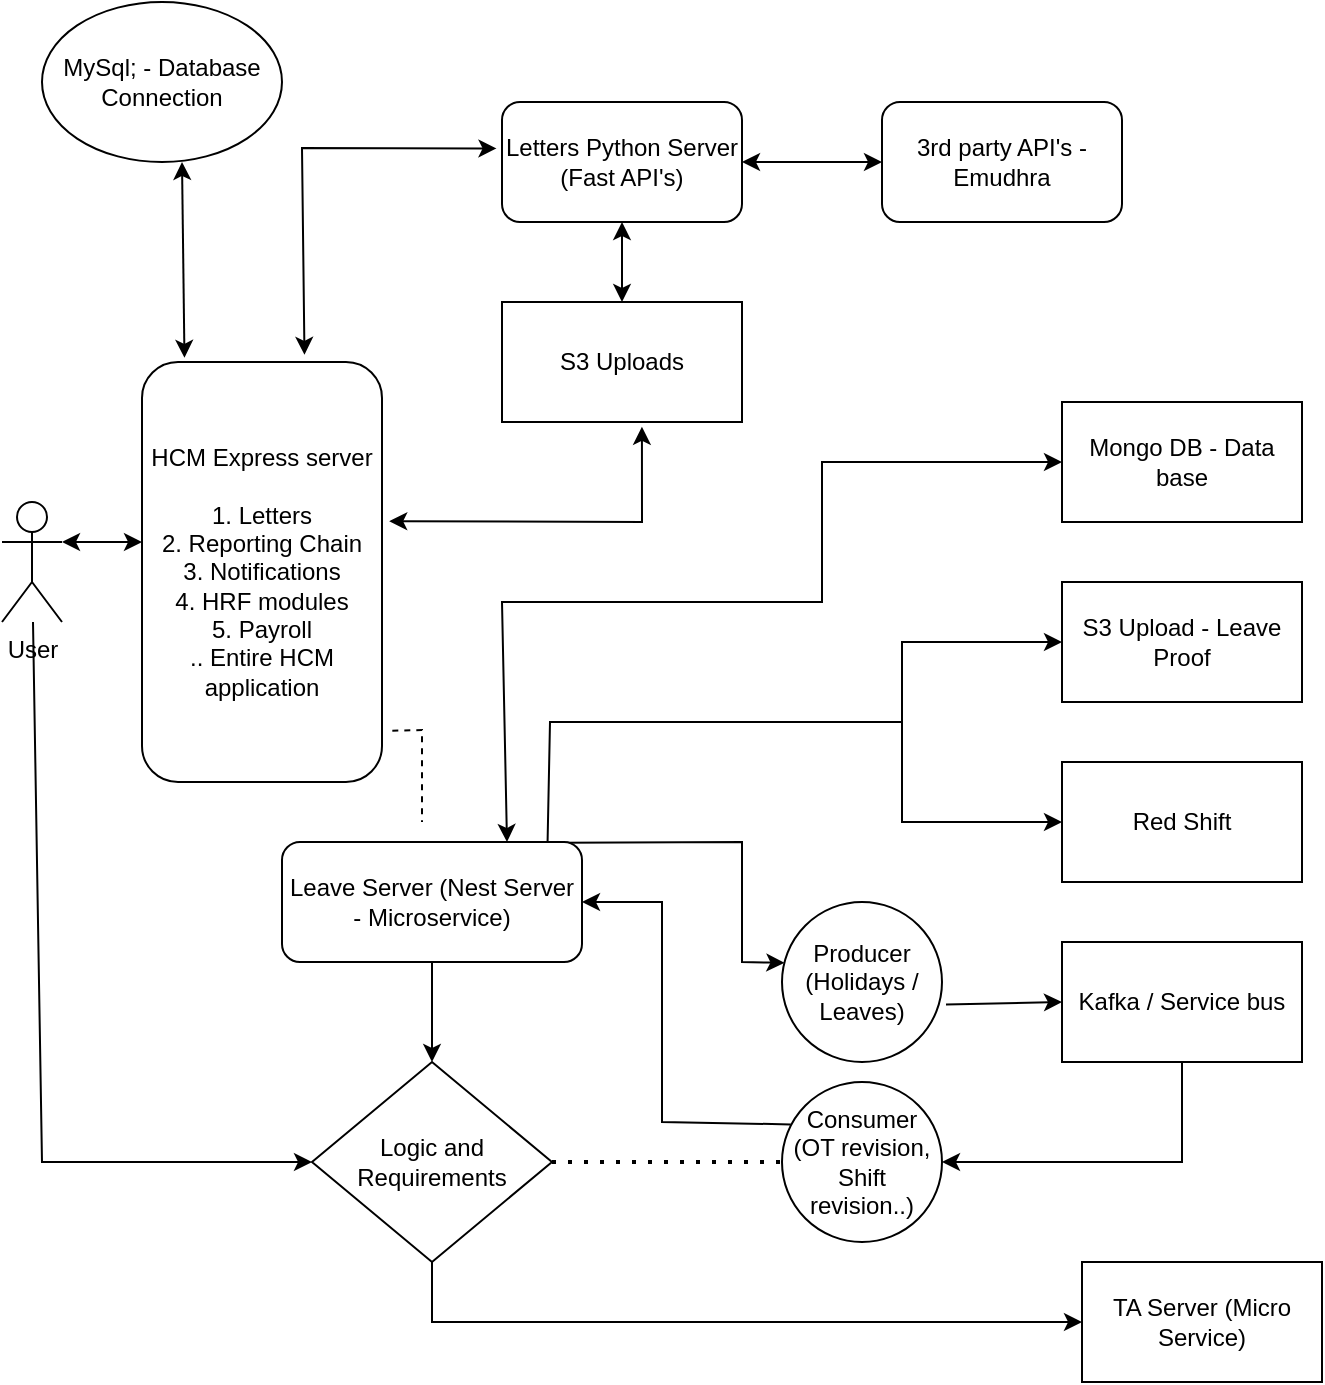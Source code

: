 <mxfile version="22.1.4" type="device">
  <diagram name="Page-1" id="MWkxgZOEvbmGifgWwFDQ">
    <mxGraphModel dx="1050" dy="600" grid="1" gridSize="10" guides="1" tooltips="1" connect="1" arrows="1" fold="1" page="1" pageScale="1" pageWidth="850" pageHeight="1100" math="0" shadow="0">
      <root>
        <mxCell id="0" />
        <mxCell id="1" parent="0" />
        <mxCell id="LZe3w7y_yCDvtBB3AC6U-3" value="User" style="shape=umlActor;verticalLabelPosition=bottom;verticalAlign=top;html=1;outlineConnect=0;" vertex="1" parent="1">
          <mxGeometry x="30" y="310" width="30" height="60" as="geometry" />
        </mxCell>
        <mxCell id="LZe3w7y_yCDvtBB3AC6U-7" value="HCM Express server&lt;br&gt;&lt;br&gt;1. Letters&lt;br&gt;2. Reporting Chain&lt;br&gt;3. Notifications&lt;br&gt;4. HRF modules&lt;br&gt;5. Payroll&lt;br&gt;.. Entire HCM application&lt;br&gt;" style="rounded=1;whiteSpace=wrap;html=1;" vertex="1" parent="1">
          <mxGeometry x="100" y="240" width="120" height="210" as="geometry" />
        </mxCell>
        <mxCell id="LZe3w7y_yCDvtBB3AC6U-8" value="Letters Python Server (Fast API&#39;s)" style="rounded=1;whiteSpace=wrap;html=1;" vertex="1" parent="1">
          <mxGeometry x="280" y="110" width="120" height="60" as="geometry" />
        </mxCell>
        <mxCell id="LZe3w7y_yCDvtBB3AC6U-9" value="3rd party API&#39;s - Emudhra" style="rounded=1;whiteSpace=wrap;html=1;" vertex="1" parent="1">
          <mxGeometry x="470" y="110" width="120" height="60" as="geometry" />
        </mxCell>
        <mxCell id="LZe3w7y_yCDvtBB3AC6U-10" value="S3 Uploads" style="rounded=0;whiteSpace=wrap;html=1;" vertex="1" parent="1">
          <mxGeometry x="280" y="210" width="120" height="60" as="geometry" />
        </mxCell>
        <mxCell id="LZe3w7y_yCDvtBB3AC6U-12" value="" style="endArrow=classic;startArrow=classic;html=1;rounded=0;entryX=-0.023;entryY=0.387;entryDx=0;entryDy=0;entryPerimeter=0;exitX=0.677;exitY=-0.017;exitDx=0;exitDy=0;exitPerimeter=0;" edge="1" parent="1" source="LZe3w7y_yCDvtBB3AC6U-7" target="LZe3w7y_yCDvtBB3AC6U-8">
          <mxGeometry width="50" height="50" relative="1" as="geometry">
            <mxPoint x="180" y="230" as="sourcePoint" />
            <mxPoint x="240" y="150" as="targetPoint" />
            <Array as="points">
              <mxPoint x="180" y="133" />
            </Array>
          </mxGeometry>
        </mxCell>
        <mxCell id="LZe3w7y_yCDvtBB3AC6U-13" value="" style="endArrow=classic;startArrow=classic;html=1;rounded=0;exitX=1;exitY=0.5;exitDx=0;exitDy=0;" edge="1" parent="1" source="LZe3w7y_yCDvtBB3AC6U-8">
          <mxGeometry width="50" height="50" relative="1" as="geometry">
            <mxPoint x="420" y="190" as="sourcePoint" />
            <mxPoint x="470" y="140" as="targetPoint" />
          </mxGeometry>
        </mxCell>
        <mxCell id="LZe3w7y_yCDvtBB3AC6U-14" value="" style="endArrow=classic;startArrow=classic;html=1;rounded=0;exitX=0.5;exitY=0;exitDx=0;exitDy=0;" edge="1" parent="1" source="LZe3w7y_yCDvtBB3AC6U-10">
          <mxGeometry width="50" height="50" relative="1" as="geometry">
            <mxPoint x="290" y="220" as="sourcePoint" />
            <mxPoint x="340" y="170" as="targetPoint" />
          </mxGeometry>
        </mxCell>
        <mxCell id="LZe3w7y_yCDvtBB3AC6U-15" value="" style="endArrow=classic;startArrow=classic;html=1;rounded=0;exitX=1;exitY=0.333;exitDx=0;exitDy=0;exitPerimeter=0;" edge="1" parent="1" source="LZe3w7y_yCDvtBB3AC6U-3">
          <mxGeometry width="50" height="50" relative="1" as="geometry">
            <mxPoint x="50" y="380" as="sourcePoint" />
            <mxPoint x="100" y="330" as="targetPoint" />
          </mxGeometry>
        </mxCell>
        <mxCell id="LZe3w7y_yCDvtBB3AC6U-17" value="" style="endArrow=classic;startArrow=classic;html=1;rounded=0;exitX=1.03;exitY=0.379;exitDx=0;exitDy=0;exitPerimeter=0;entryX=0.583;entryY=1.04;entryDx=0;entryDy=0;entryPerimeter=0;" edge="1" parent="1" source="LZe3w7y_yCDvtBB3AC6U-7" target="LZe3w7y_yCDvtBB3AC6U-10">
          <mxGeometry width="50" height="50" relative="1" as="geometry">
            <mxPoint x="300" y="330" as="sourcePoint" />
            <mxPoint x="350" y="280" as="targetPoint" />
            <Array as="points">
              <mxPoint x="350" y="320" />
            </Array>
          </mxGeometry>
        </mxCell>
        <mxCell id="LZe3w7y_yCDvtBB3AC6U-18" value="MySql; - Database Connection" style="ellipse;whiteSpace=wrap;html=1;" vertex="1" parent="1">
          <mxGeometry x="50" y="60" width="120" height="80" as="geometry" />
        </mxCell>
        <mxCell id="LZe3w7y_yCDvtBB3AC6U-19" value="" style="endArrow=classic;startArrow=classic;html=1;rounded=0;exitX=0.177;exitY=-0.01;exitDx=0;exitDy=0;exitPerimeter=0;" edge="1" parent="1" source="LZe3w7y_yCDvtBB3AC6U-7">
          <mxGeometry width="50" height="50" relative="1" as="geometry">
            <mxPoint x="70" y="190" as="sourcePoint" />
            <mxPoint x="120" y="140" as="targetPoint" />
          </mxGeometry>
        </mxCell>
        <mxCell id="LZe3w7y_yCDvtBB3AC6U-20" value="Mongo DB - Data base" style="rounded=0;whiteSpace=wrap;html=1;" vertex="1" parent="1">
          <mxGeometry x="560" y="260" width="120" height="60" as="geometry" />
        </mxCell>
        <mxCell id="LZe3w7y_yCDvtBB3AC6U-21" value="S3 Upload - Leave Proof" style="rounded=0;whiteSpace=wrap;html=1;" vertex="1" parent="1">
          <mxGeometry x="560" y="350" width="120" height="60" as="geometry" />
        </mxCell>
        <mxCell id="LZe3w7y_yCDvtBB3AC6U-23" value="Red Shift" style="rounded=0;whiteSpace=wrap;html=1;" vertex="1" parent="1">
          <mxGeometry x="560" y="440" width="120" height="60" as="geometry" />
        </mxCell>
        <mxCell id="LZe3w7y_yCDvtBB3AC6U-24" value="Kafka / Service bus" style="rounded=0;whiteSpace=wrap;html=1;" vertex="1" parent="1">
          <mxGeometry x="560" y="530" width="120" height="60" as="geometry" />
        </mxCell>
        <mxCell id="LZe3w7y_yCDvtBB3AC6U-25" value="TA Server (Micro Service)" style="rounded=0;whiteSpace=wrap;html=1;" vertex="1" parent="1">
          <mxGeometry x="570" y="690" width="120" height="60" as="geometry" />
        </mxCell>
        <mxCell id="LZe3w7y_yCDvtBB3AC6U-26" value="Logic and Requirements" style="rhombus;whiteSpace=wrap;html=1;" vertex="1" parent="1">
          <mxGeometry x="185" y="590" width="120" height="100" as="geometry" />
        </mxCell>
        <mxCell id="LZe3w7y_yCDvtBB3AC6U-27" value="" style="endArrow=classic;html=1;rounded=0;exitX=0.885;exitY=0.033;exitDx=0;exitDy=0;exitPerimeter=0;" edge="1" parent="1" source="LZe3w7y_yCDvtBB3AC6U-16">
          <mxGeometry width="50" height="50" relative="1" as="geometry">
            <mxPoint x="510" y="520" as="sourcePoint" />
            <mxPoint x="560" y="470" as="targetPoint" />
            <Array as="points">
              <mxPoint x="304" y="420" />
              <mxPoint x="480" y="420" />
              <mxPoint x="480" y="470" />
            </Array>
          </mxGeometry>
        </mxCell>
        <mxCell id="LZe3w7y_yCDvtBB3AC6U-28" value="" style="endArrow=classic;html=1;rounded=0;" edge="1" parent="1">
          <mxGeometry width="50" height="50" relative="1" as="geometry">
            <mxPoint x="440" y="420" as="sourcePoint" />
            <mxPoint x="560" y="380" as="targetPoint" />
            <Array as="points">
              <mxPoint x="480" y="420" />
              <mxPoint x="480" y="380" />
            </Array>
          </mxGeometry>
        </mxCell>
        <mxCell id="LZe3w7y_yCDvtBB3AC6U-29" value="" style="endArrow=classic;startArrow=classic;html=1;rounded=0;exitX=0.75;exitY=0;exitDx=0;exitDy=0;" edge="1" parent="1" source="LZe3w7y_yCDvtBB3AC6U-16">
          <mxGeometry width="50" height="50" relative="1" as="geometry">
            <mxPoint x="510" y="340" as="sourcePoint" />
            <mxPoint x="560" y="290" as="targetPoint" />
            <Array as="points">
              <mxPoint x="280" y="360" />
              <mxPoint x="440" y="360" />
              <mxPoint x="440" y="290" />
            </Array>
          </mxGeometry>
        </mxCell>
        <mxCell id="LZe3w7y_yCDvtBB3AC6U-30" value="Producer (Holidays / Leaves)" style="ellipse;whiteSpace=wrap;html=1;aspect=fixed;" vertex="1" parent="1">
          <mxGeometry x="420" y="510" width="80" height="80" as="geometry" />
        </mxCell>
        <mxCell id="LZe3w7y_yCDvtBB3AC6U-31" value="" style="endArrow=classic;html=1;rounded=0;exitX=1.025;exitY=0.64;exitDx=0;exitDy=0;exitPerimeter=0;" edge="1" parent="1" source="LZe3w7y_yCDvtBB3AC6U-30">
          <mxGeometry width="50" height="50" relative="1" as="geometry">
            <mxPoint x="510" y="560" as="sourcePoint" />
            <mxPoint x="560" y="560" as="targetPoint" />
          </mxGeometry>
        </mxCell>
        <mxCell id="LZe3w7y_yCDvtBB3AC6U-32" value="" style="endArrow=classic;html=1;rounded=0;exitX=0.928;exitY=0.007;exitDx=0;exitDy=0;exitPerimeter=0;entryX=0.015;entryY=0.38;entryDx=0;entryDy=0;entryPerimeter=0;" edge="1" parent="1" source="LZe3w7y_yCDvtBB3AC6U-16" target="LZe3w7y_yCDvtBB3AC6U-30">
          <mxGeometry width="50" height="50" relative="1" as="geometry">
            <mxPoint x="320" y="470" as="sourcePoint" />
            <mxPoint x="420" y="540" as="targetPoint" />
            <Array as="points">
              <mxPoint x="400" y="480" />
              <mxPoint x="400" y="540" />
            </Array>
          </mxGeometry>
        </mxCell>
        <mxCell id="LZe3w7y_yCDvtBB3AC6U-34" value="" style="endArrow=none;dashed=1;html=1;rounded=0;exitX=1.043;exitY=0.878;exitDx=0;exitDy=0;exitPerimeter=0;" edge="1" parent="1" source="LZe3w7y_yCDvtBB3AC6U-7">
          <mxGeometry width="50" height="50" relative="1" as="geometry">
            <mxPoint x="350" y="480" as="sourcePoint" />
            <mxPoint x="240" y="470" as="targetPoint" />
            <Array as="points">
              <mxPoint x="240" y="424" />
            </Array>
          </mxGeometry>
        </mxCell>
        <mxCell id="LZe3w7y_yCDvtBB3AC6U-37" value="" style="endArrow=classic;html=1;rounded=0;exitX=0.5;exitY=1;exitDx=0;exitDy=0;entryX=0;entryY=0.5;entryDx=0;entryDy=0;" edge="1" parent="1" source="LZe3w7y_yCDvtBB3AC6U-26" target="LZe3w7y_yCDvtBB3AC6U-25">
          <mxGeometry width="50" height="50" relative="1" as="geometry">
            <mxPoint x="350" y="480" as="sourcePoint" />
            <mxPoint x="300" y="630" as="targetPoint" />
            <Array as="points">
              <mxPoint x="245" y="720" />
            </Array>
          </mxGeometry>
        </mxCell>
        <mxCell id="LZe3w7y_yCDvtBB3AC6U-38" value="" style="endArrow=classic;html=1;rounded=0;entryX=0;entryY=0.5;entryDx=0;entryDy=0;" edge="1" parent="1" source="LZe3w7y_yCDvtBB3AC6U-3" target="LZe3w7y_yCDvtBB3AC6U-26">
          <mxGeometry width="50" height="50" relative="1" as="geometry">
            <mxPoint x="380" y="390" as="sourcePoint" />
            <mxPoint x="45" y="531.6" as="targetPoint" />
            <Array as="points">
              <mxPoint x="50" y="640" />
            </Array>
          </mxGeometry>
        </mxCell>
        <mxCell id="LZe3w7y_yCDvtBB3AC6U-16" value="Leave Server (Nest Server - Microservice)" style="rounded=1;whiteSpace=wrap;html=1;" vertex="1" parent="1">
          <mxGeometry x="170" y="480" width="150" height="60" as="geometry" />
        </mxCell>
        <mxCell id="LZe3w7y_yCDvtBB3AC6U-40" value="" style="endArrow=none;dashed=1;html=1;dashPattern=1 3;strokeWidth=2;rounded=0;exitX=1;exitY=0.5;exitDx=0;exitDy=0;entryX=0;entryY=0.5;entryDx=0;entryDy=0;" edge="1" parent="1" source="LZe3w7y_yCDvtBB3AC6U-26" target="LZe3w7y_yCDvtBB3AC6U-42">
          <mxGeometry width="50" height="50" relative="1" as="geometry">
            <mxPoint x="390" y="490" as="sourcePoint" />
            <mxPoint x="410" y="640" as="targetPoint" />
            <Array as="points" />
          </mxGeometry>
        </mxCell>
        <mxCell id="LZe3w7y_yCDvtBB3AC6U-41" value="" style="endArrow=classic;html=1;rounded=0;exitX=0.5;exitY=1;exitDx=0;exitDy=0;entryX=0.5;entryY=0;entryDx=0;entryDy=0;" edge="1" parent="1" source="LZe3w7y_yCDvtBB3AC6U-16" target="LZe3w7y_yCDvtBB3AC6U-26">
          <mxGeometry width="50" height="50" relative="1" as="geometry">
            <mxPoint x="390" y="490" as="sourcePoint" />
            <mxPoint x="340" y="540" as="targetPoint" />
            <Array as="points" />
          </mxGeometry>
        </mxCell>
        <mxCell id="LZe3w7y_yCDvtBB3AC6U-42" value="Consumer (OT revision, Shift revision..)" style="ellipse;whiteSpace=wrap;html=1;aspect=fixed;" vertex="1" parent="1">
          <mxGeometry x="420" y="600" width="80" height="80" as="geometry" />
        </mxCell>
        <mxCell id="LZe3w7y_yCDvtBB3AC6U-43" value="" style="endArrow=classic;html=1;rounded=0;exitX=0.5;exitY=1;exitDx=0;exitDy=0;entryX=1;entryY=0.5;entryDx=0;entryDy=0;" edge="1" parent="1" source="LZe3w7y_yCDvtBB3AC6U-24" target="LZe3w7y_yCDvtBB3AC6U-42">
          <mxGeometry width="50" height="50" relative="1" as="geometry">
            <mxPoint x="420" y="610" as="sourcePoint" />
            <mxPoint x="470" y="560" as="targetPoint" />
            <Array as="points">
              <mxPoint x="620" y="640" />
            </Array>
          </mxGeometry>
        </mxCell>
        <mxCell id="LZe3w7y_yCDvtBB3AC6U-44" value="" style="endArrow=classic;html=1;rounded=0;entryX=1;entryY=0.5;entryDx=0;entryDy=0;exitX=0.055;exitY=0.265;exitDx=0;exitDy=0;exitPerimeter=0;" edge="1" parent="1" source="LZe3w7y_yCDvtBB3AC6U-42" target="LZe3w7y_yCDvtBB3AC6U-16">
          <mxGeometry width="50" height="50" relative="1" as="geometry">
            <mxPoint x="420" y="610" as="sourcePoint" />
            <mxPoint x="470" y="560" as="targetPoint" />
            <Array as="points">
              <mxPoint x="360" y="620" />
              <mxPoint x="360" y="510" />
            </Array>
          </mxGeometry>
        </mxCell>
      </root>
    </mxGraphModel>
  </diagram>
</mxfile>

